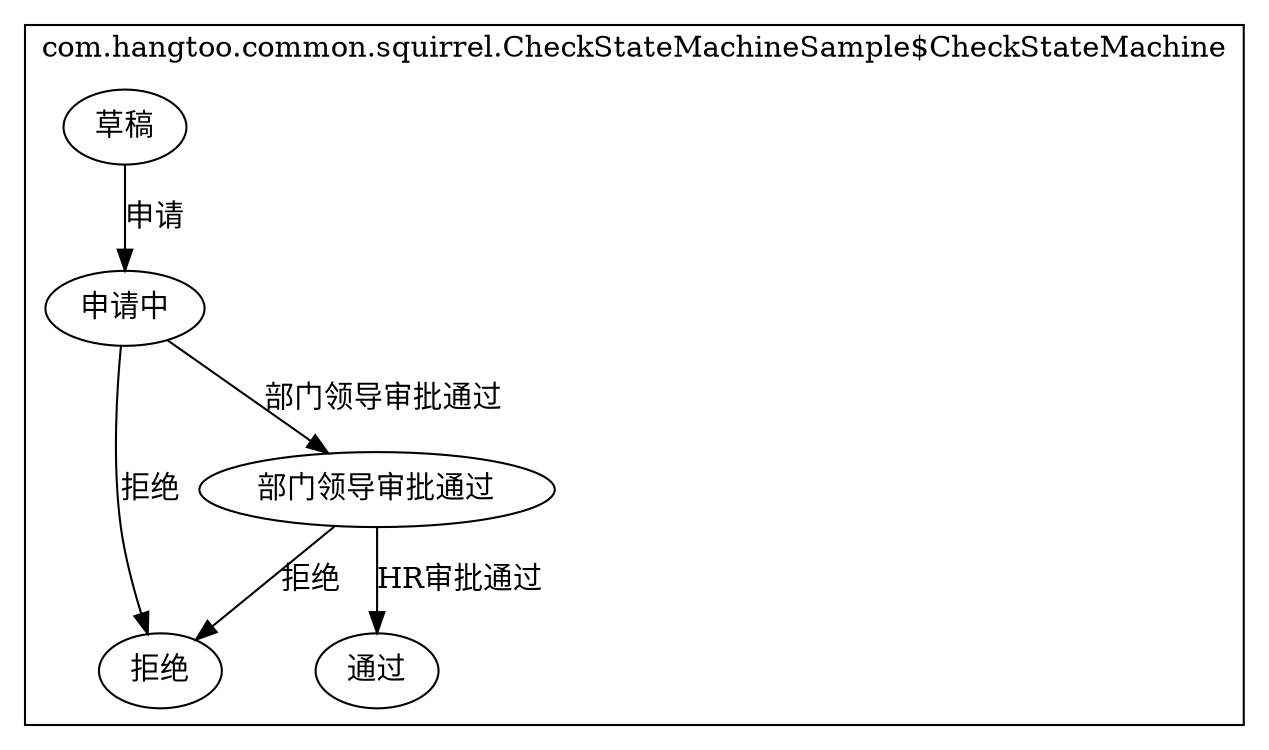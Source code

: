 digraph {
compound=true;
subgraph cluster_StateMachine {
label="com.hangtoo.common.squirrel.CheckStateMachineSample$CheckStateMachine";
REJECTED [label="拒绝"];
DRAFT [label="草稿"];
DEPARTMENT_APPROVED [label="部门领导审批通过"];
APPLYING [label="申请中"];
PASSED [label="通过"];

DRAFT -> APPLYING [ label="申请"];
DEPARTMENT_APPROVED -> PASSED [ label="HR审批通过"];
DEPARTMENT_APPROVED -> REJECTED [ label="拒绝"];
APPLYING -> DEPARTMENT_APPROVED [ label="部门领导审批通过"];
APPLYING -> REJECTED [ label="拒绝"];}}
